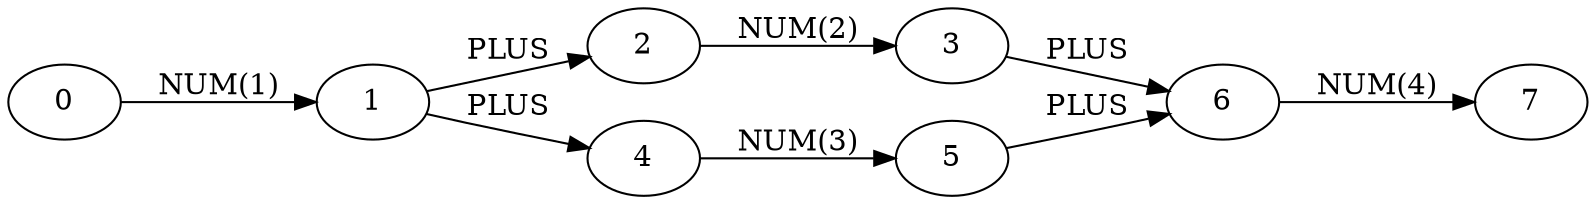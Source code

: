 digraph G
{
rankdir = LR

0 -> 1 [label="NUM(1)"]
1 -> 2 [label="PLUS"]
2 -> 3 [label="NUM(2)"]
3 -> 6 [label="PLUS"]

1 -> 4 [label="PLUS"]
4 -> 5 [label="NUM(3)"]
5 -> 6 [label="PLUS"]


6 -> 7 [label="NUM(4)"]

}
